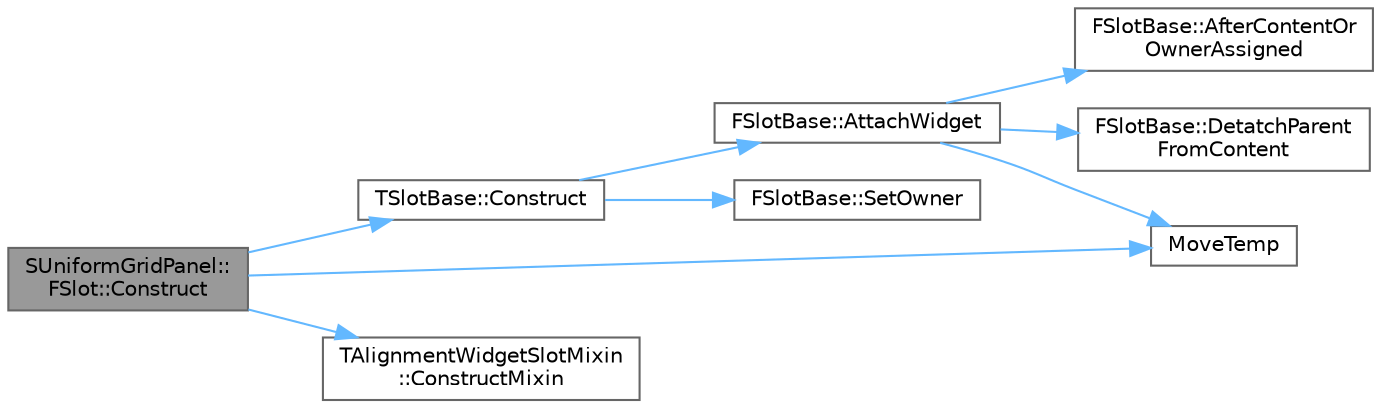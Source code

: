 digraph "SUniformGridPanel::FSlot::Construct"
{
 // INTERACTIVE_SVG=YES
 // LATEX_PDF_SIZE
  bgcolor="transparent";
  edge [fontname=Helvetica,fontsize=10,labelfontname=Helvetica,labelfontsize=10];
  node [fontname=Helvetica,fontsize=10,shape=box,height=0.2,width=0.4];
  rankdir="LR";
  Node1 [id="Node000001",label="SUniformGridPanel::\lFSlot::Construct",height=0.2,width=0.4,color="gray40", fillcolor="grey60", style="filled", fontcolor="black",tooltip=" "];
  Node1 -> Node2 [id="edge1_Node000001_Node000002",color="steelblue1",style="solid",tooltip=" "];
  Node2 [id="Node000002",label="TSlotBase::Construct",height=0.2,width=0.4,color="grey40", fillcolor="white", style="filled",URL="$d1/da2/classTSlotBase.html#aab744b726266b0a976605b48e85bf30b",tooltip=" "];
  Node2 -> Node3 [id="edge2_Node000002_Node000003",color="steelblue1",style="solid",tooltip=" "];
  Node3 [id="Node000003",label="FSlotBase::AttachWidget",height=0.2,width=0.4,color="grey40", fillcolor="white", style="filled",URL="$dd/d98/classFSlotBase.html#ab1a659117992d08b258e565b713b2e00",tooltip="Attach the child widget the slot now owns."];
  Node3 -> Node4 [id="edge3_Node000003_Node000004",color="steelblue1",style="solid",tooltip=" "];
  Node4 [id="Node000004",label="FSlotBase::AfterContentOr\lOwnerAssigned",height=0.2,width=0.4,color="grey40", fillcolor="white", style="filled",URL="$dd/d98/classFSlotBase.html#a4080a2fc507b497039ea5c088fe2c386",tooltip=" "];
  Node3 -> Node5 [id="edge4_Node000003_Node000005",color="steelblue1",style="solid",tooltip=" "];
  Node5 [id="Node000005",label="FSlotBase::DetatchParent\lFromContent",height=0.2,width=0.4,color="grey40", fillcolor="white", style="filled",URL="$dd/d98/classFSlotBase.html#a0ada76b0316d64be429970d6c7d747dd",tooltip=" "];
  Node3 -> Node6 [id="edge5_Node000003_Node000006",color="steelblue1",style="solid",tooltip=" "];
  Node6 [id="Node000006",label="MoveTemp",height=0.2,width=0.4,color="grey40", fillcolor="white", style="filled",URL="$d4/d24/UnrealTemplate_8h.html#ad5e6c049aeb9c9115fec514ba581dbb6",tooltip="MoveTemp will cast a reference to an rvalue reference."];
  Node2 -> Node7 [id="edge6_Node000002_Node000007",color="steelblue1",style="solid",tooltip=" "];
  Node7 [id="Node000007",label="FSlotBase::SetOwner",height=0.2,width=0.4,color="grey40", fillcolor="white", style="filled",URL="$dd/d98/classFSlotBase.html#a28fc88cd1b42b9bc652e7a24fb4f57f8",tooltip="Set the owner of the slot."];
  Node1 -> Node8 [id="edge7_Node000001_Node000008",color="steelblue1",style="solid",tooltip=" "];
  Node8 [id="Node000008",label="TAlignmentWidgetSlotMixin\l::ConstructMixin",height=0.2,width=0.4,color="grey40", fillcolor="white", style="filled",URL="$db/dc6/classTAlignmentWidgetSlotMixin.html#a7704f666c4108b330f6f609dc501b225",tooltip=" "];
  Node1 -> Node6 [id="edge8_Node000001_Node000006",color="steelblue1",style="solid",tooltip=" "];
}
